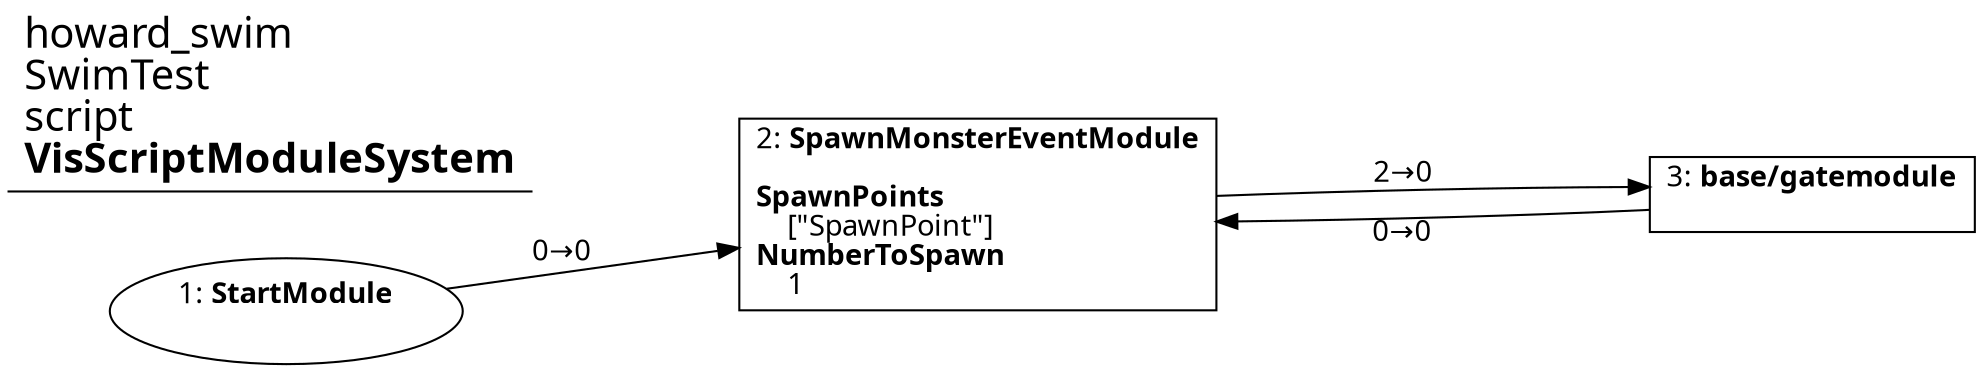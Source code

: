 digraph {
    layout = fdp;
    overlap = prism;
    sep = "+16";
    splines = spline;

    node [ shape = box ];

    graph [ fontname = "Segoe UI" ];
    node [ fontname = "Segoe UI" ];
    edge [ fontname = "Segoe UI" ];

    1 [ label = <1: <b>StartModule</b><br/><br/>> ];
    1 [ shape = oval ]
    1 [ pos = "0.120000005,-0.075!" ];
    1 -> 2 [ label = "0→0" ];

    2 [ label = <2: <b>SpawnMonsterEventModule</b><br/><br/><b>SpawnPoints</b><br align="left"/>    [&quot;SpawnPoint&quot;]<br align="left"/><b>NumberToSpawn</b><br align="left"/>    1<br align="left"/>> ];
    2 [ pos = "0.47000003,-0.07300001!" ];
    2 -> 3 [ label = "2→0" ];

    3 [ label = <3: <b>base/gatemodule</b><br/><br/>> ];
    3 [ pos = "0.8880001,-0.063!" ];
    3 -> 2 [ label = "0→0" ];

    title [ pos = "0.119,-0.062000003!" ];
    title [ shape = underline ];
    title [ label = <<font point-size="20">howard_swim<br align="left"/>SwimTest<br align="left"/>script<br align="left"/><b>VisScriptModuleSystem</b><br align="left"/></font>> ];
}
